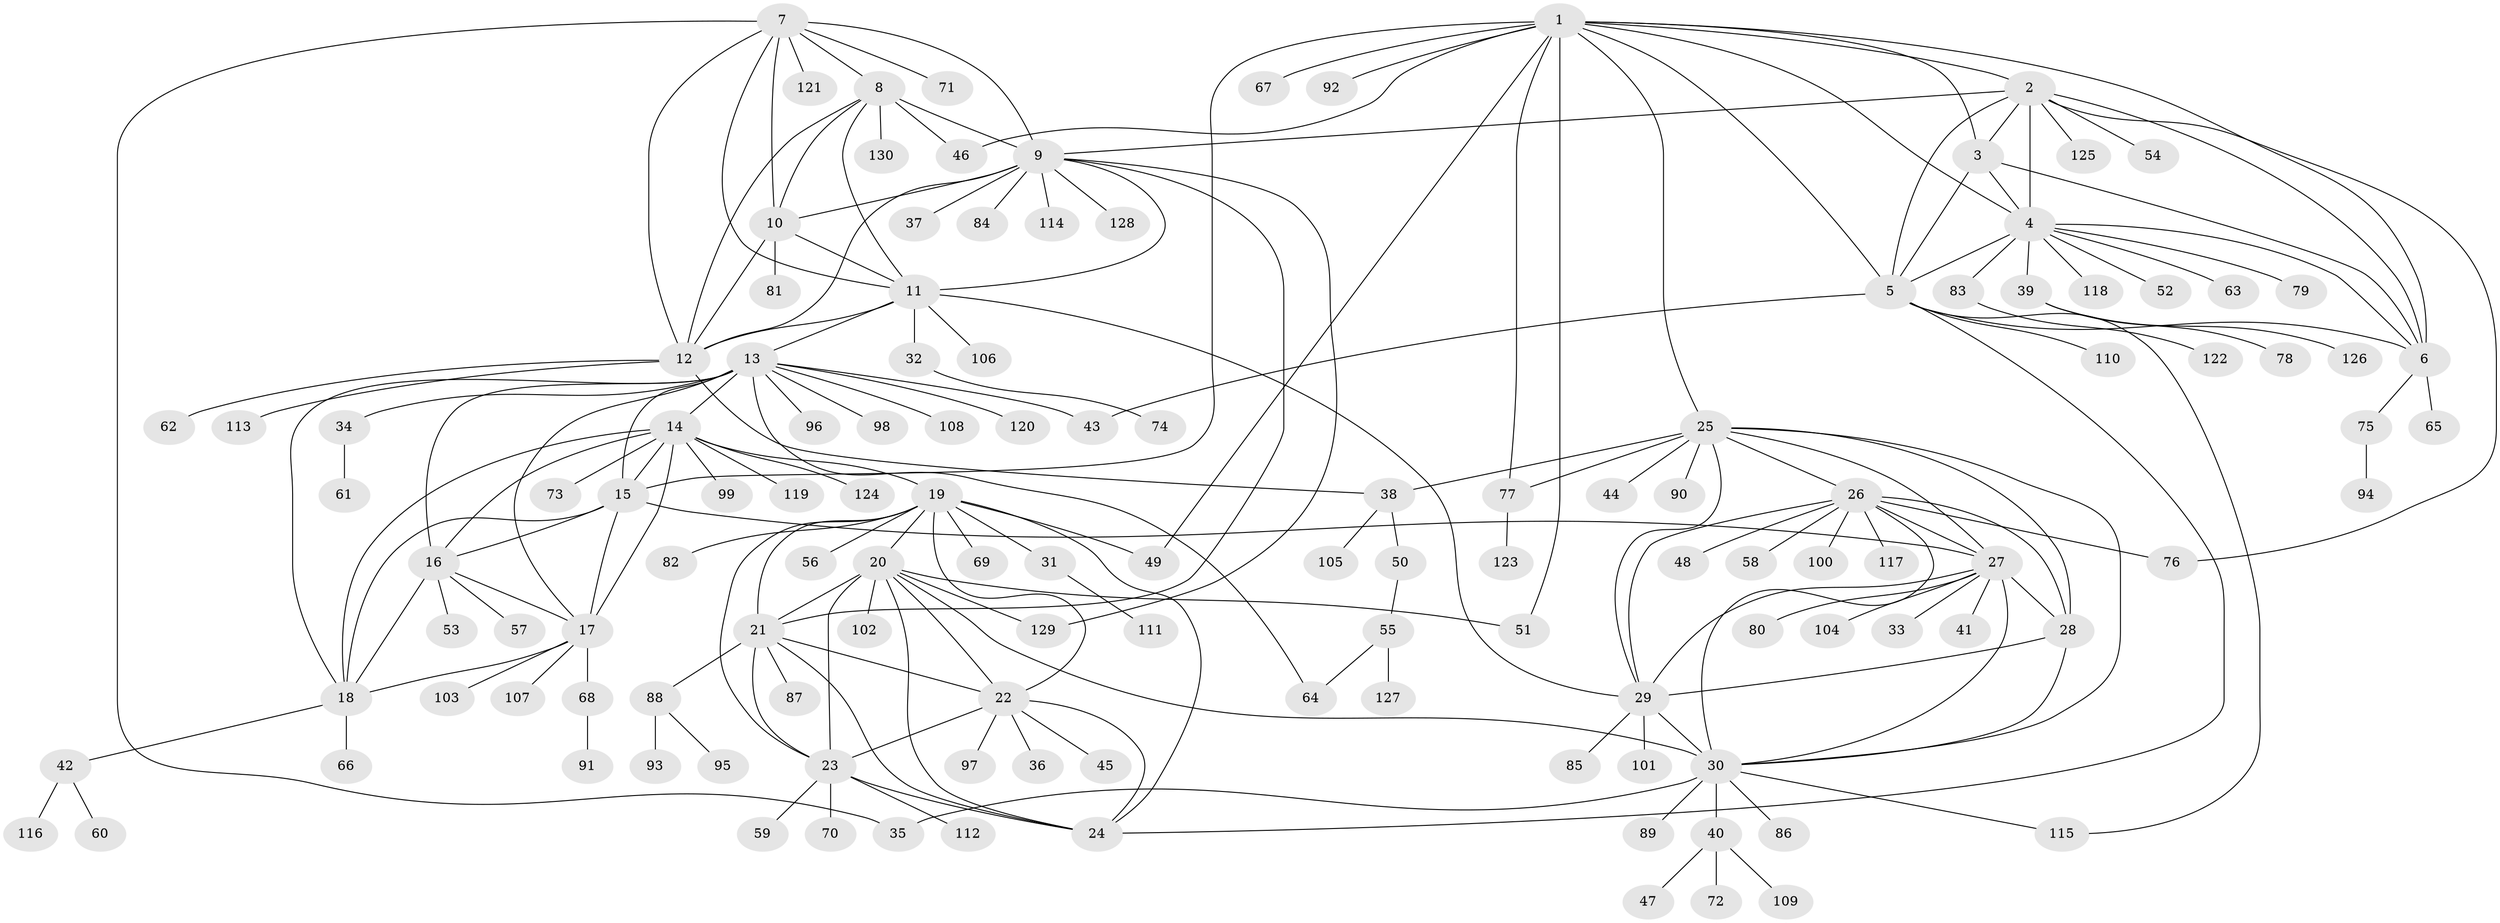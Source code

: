 // Generated by graph-tools (version 1.1) at 2025/54/03/09/25 04:54:21]
// undirected, 130 vertices, 196 edges
graph export_dot {
graph [start="1"]
  node [color=gray90,style=filled];
  1;
  2;
  3;
  4;
  5;
  6;
  7;
  8;
  9;
  10;
  11;
  12;
  13;
  14;
  15;
  16;
  17;
  18;
  19;
  20;
  21;
  22;
  23;
  24;
  25;
  26;
  27;
  28;
  29;
  30;
  31;
  32;
  33;
  34;
  35;
  36;
  37;
  38;
  39;
  40;
  41;
  42;
  43;
  44;
  45;
  46;
  47;
  48;
  49;
  50;
  51;
  52;
  53;
  54;
  55;
  56;
  57;
  58;
  59;
  60;
  61;
  62;
  63;
  64;
  65;
  66;
  67;
  68;
  69;
  70;
  71;
  72;
  73;
  74;
  75;
  76;
  77;
  78;
  79;
  80;
  81;
  82;
  83;
  84;
  85;
  86;
  87;
  88;
  89;
  90;
  91;
  92;
  93;
  94;
  95;
  96;
  97;
  98;
  99;
  100;
  101;
  102;
  103;
  104;
  105;
  106;
  107;
  108;
  109;
  110;
  111;
  112;
  113;
  114;
  115;
  116;
  117;
  118;
  119;
  120;
  121;
  122;
  123;
  124;
  125;
  126;
  127;
  128;
  129;
  130;
  1 -- 2;
  1 -- 3;
  1 -- 4;
  1 -- 5;
  1 -- 6;
  1 -- 15;
  1 -- 25;
  1 -- 46;
  1 -- 49;
  1 -- 51;
  1 -- 67;
  1 -- 77;
  1 -- 92;
  2 -- 3;
  2 -- 4;
  2 -- 5;
  2 -- 6;
  2 -- 9;
  2 -- 54;
  2 -- 76;
  2 -- 125;
  3 -- 4;
  3 -- 5;
  3 -- 6;
  4 -- 5;
  4 -- 6;
  4 -- 39;
  4 -- 52;
  4 -- 63;
  4 -- 79;
  4 -- 83;
  4 -- 118;
  5 -- 6;
  5 -- 24;
  5 -- 43;
  5 -- 110;
  5 -- 115;
  6 -- 65;
  6 -- 75;
  7 -- 8;
  7 -- 9;
  7 -- 10;
  7 -- 11;
  7 -- 12;
  7 -- 35;
  7 -- 71;
  7 -- 121;
  8 -- 9;
  8 -- 10;
  8 -- 11;
  8 -- 12;
  8 -- 46;
  8 -- 130;
  9 -- 10;
  9 -- 11;
  9 -- 12;
  9 -- 21;
  9 -- 37;
  9 -- 84;
  9 -- 114;
  9 -- 128;
  9 -- 129;
  10 -- 11;
  10 -- 12;
  10 -- 81;
  11 -- 12;
  11 -- 13;
  11 -- 29;
  11 -- 32;
  11 -- 106;
  12 -- 38;
  12 -- 62;
  12 -- 113;
  13 -- 14;
  13 -- 15;
  13 -- 16;
  13 -- 17;
  13 -- 18;
  13 -- 34;
  13 -- 43;
  13 -- 64;
  13 -- 96;
  13 -- 98;
  13 -- 108;
  13 -- 120;
  14 -- 15;
  14 -- 16;
  14 -- 17;
  14 -- 18;
  14 -- 19;
  14 -- 73;
  14 -- 99;
  14 -- 119;
  14 -- 124;
  15 -- 16;
  15 -- 17;
  15 -- 18;
  15 -- 27;
  16 -- 17;
  16 -- 18;
  16 -- 53;
  16 -- 57;
  17 -- 18;
  17 -- 68;
  17 -- 103;
  17 -- 107;
  18 -- 42;
  18 -- 66;
  19 -- 20;
  19 -- 21;
  19 -- 22;
  19 -- 23;
  19 -- 24;
  19 -- 31;
  19 -- 49;
  19 -- 56;
  19 -- 69;
  19 -- 82;
  20 -- 21;
  20 -- 22;
  20 -- 23;
  20 -- 24;
  20 -- 30;
  20 -- 51;
  20 -- 102;
  20 -- 129;
  21 -- 22;
  21 -- 23;
  21 -- 24;
  21 -- 87;
  21 -- 88;
  22 -- 23;
  22 -- 24;
  22 -- 36;
  22 -- 45;
  22 -- 97;
  23 -- 24;
  23 -- 59;
  23 -- 70;
  23 -- 112;
  25 -- 26;
  25 -- 27;
  25 -- 28;
  25 -- 29;
  25 -- 30;
  25 -- 38;
  25 -- 44;
  25 -- 77;
  25 -- 90;
  26 -- 27;
  26 -- 28;
  26 -- 29;
  26 -- 30;
  26 -- 48;
  26 -- 58;
  26 -- 76;
  26 -- 100;
  26 -- 117;
  27 -- 28;
  27 -- 29;
  27 -- 30;
  27 -- 33;
  27 -- 41;
  27 -- 80;
  27 -- 104;
  28 -- 29;
  28 -- 30;
  29 -- 30;
  29 -- 85;
  29 -- 101;
  30 -- 35;
  30 -- 40;
  30 -- 86;
  30 -- 89;
  30 -- 115;
  31 -- 111;
  32 -- 74;
  34 -- 61;
  38 -- 50;
  38 -- 105;
  39 -- 78;
  39 -- 126;
  40 -- 47;
  40 -- 72;
  40 -- 109;
  42 -- 60;
  42 -- 116;
  50 -- 55;
  55 -- 64;
  55 -- 127;
  68 -- 91;
  75 -- 94;
  77 -- 123;
  83 -- 122;
  88 -- 93;
  88 -- 95;
}
